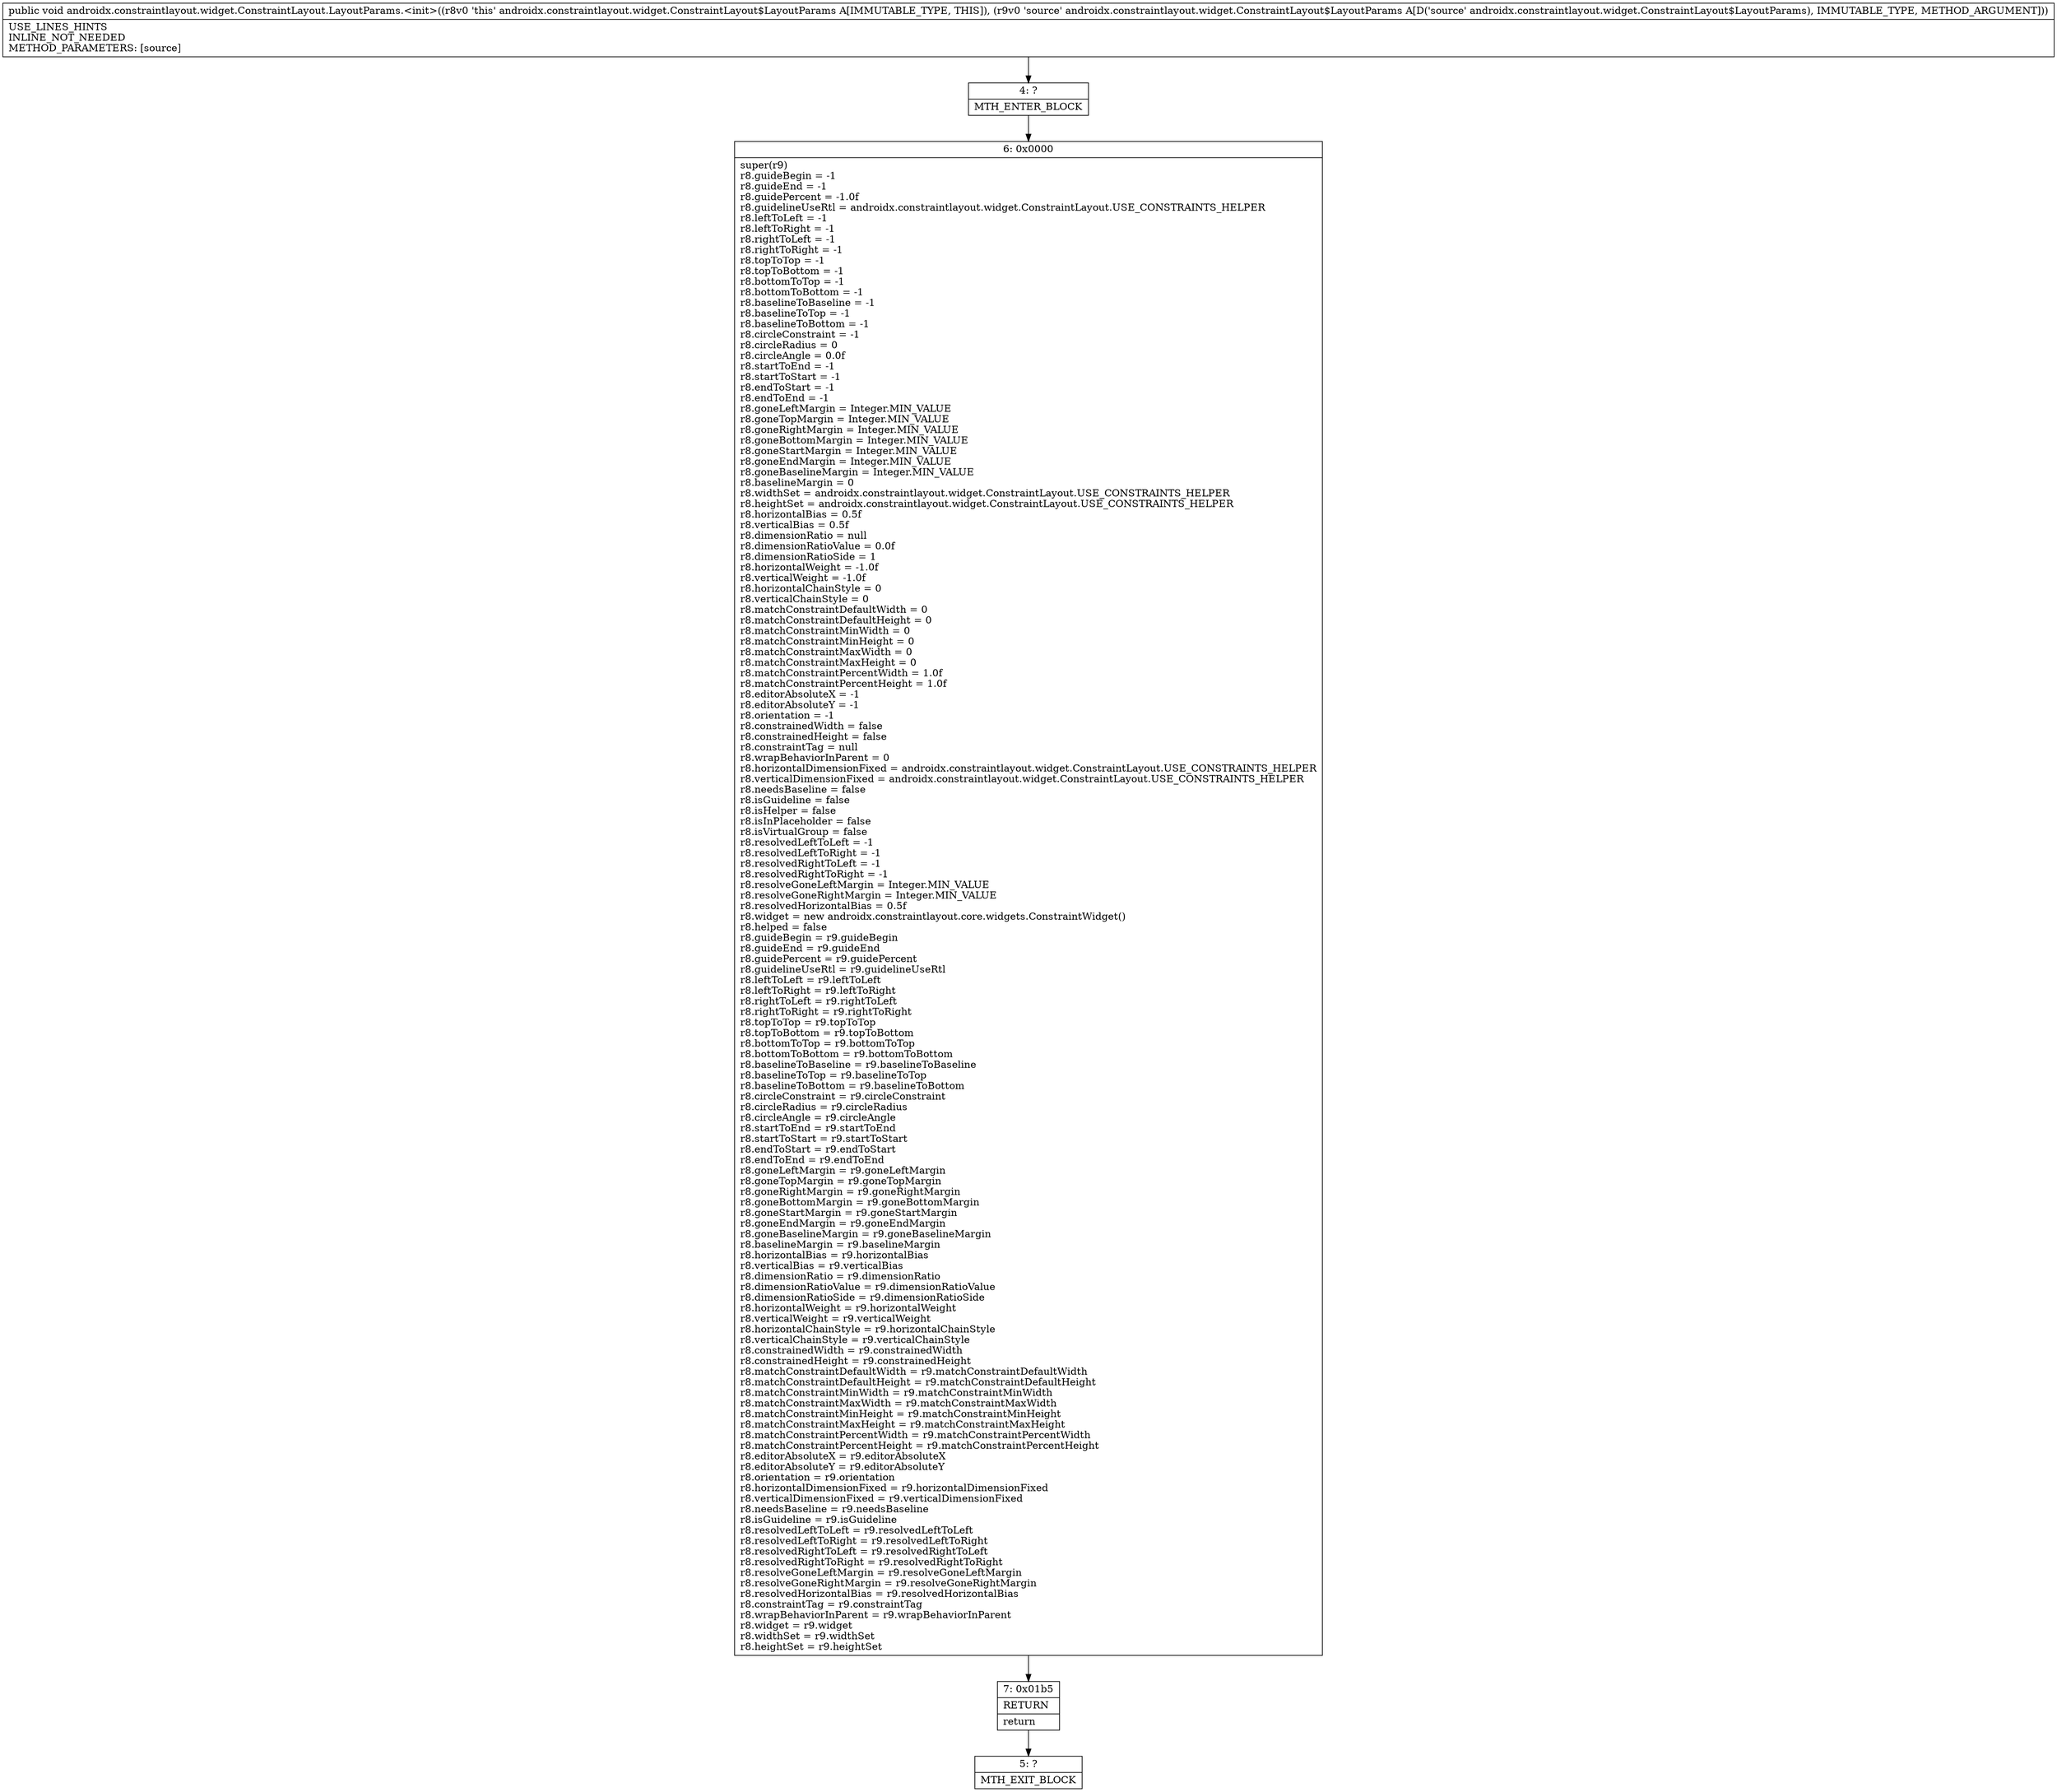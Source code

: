digraph "CFG forandroidx.constraintlayout.widget.ConstraintLayout.LayoutParams.\<init\>(Landroidx\/constraintlayout\/widget\/ConstraintLayout$LayoutParams;)V" {
Node_4 [shape=record,label="{4\:\ ?|MTH_ENTER_BLOCK\l}"];
Node_6 [shape=record,label="{6\:\ 0x0000|super(r9)\lr8.guideBegin = \-1\lr8.guideEnd = \-1\lr8.guidePercent = \-1.0f\lr8.guidelineUseRtl = androidx.constraintlayout.widget.ConstraintLayout.USE_CONSTRAINTS_HELPER\lr8.leftToLeft = \-1\lr8.leftToRight = \-1\lr8.rightToLeft = \-1\lr8.rightToRight = \-1\lr8.topToTop = \-1\lr8.topToBottom = \-1\lr8.bottomToTop = \-1\lr8.bottomToBottom = \-1\lr8.baselineToBaseline = \-1\lr8.baselineToTop = \-1\lr8.baselineToBottom = \-1\lr8.circleConstraint = \-1\lr8.circleRadius = 0\lr8.circleAngle = 0.0f\lr8.startToEnd = \-1\lr8.startToStart = \-1\lr8.endToStart = \-1\lr8.endToEnd = \-1\lr8.goneLeftMargin = Integer.MIN_VALUE\lr8.goneTopMargin = Integer.MIN_VALUE\lr8.goneRightMargin = Integer.MIN_VALUE\lr8.goneBottomMargin = Integer.MIN_VALUE\lr8.goneStartMargin = Integer.MIN_VALUE\lr8.goneEndMargin = Integer.MIN_VALUE\lr8.goneBaselineMargin = Integer.MIN_VALUE\lr8.baselineMargin = 0\lr8.widthSet = androidx.constraintlayout.widget.ConstraintLayout.USE_CONSTRAINTS_HELPER\lr8.heightSet = androidx.constraintlayout.widget.ConstraintLayout.USE_CONSTRAINTS_HELPER\lr8.horizontalBias = 0.5f\lr8.verticalBias = 0.5f\lr8.dimensionRatio = null\lr8.dimensionRatioValue = 0.0f\lr8.dimensionRatioSide = 1\lr8.horizontalWeight = \-1.0f\lr8.verticalWeight = \-1.0f\lr8.horizontalChainStyle = 0\lr8.verticalChainStyle = 0\lr8.matchConstraintDefaultWidth = 0\lr8.matchConstraintDefaultHeight = 0\lr8.matchConstraintMinWidth = 0\lr8.matchConstraintMinHeight = 0\lr8.matchConstraintMaxWidth = 0\lr8.matchConstraintMaxHeight = 0\lr8.matchConstraintPercentWidth = 1.0f\lr8.matchConstraintPercentHeight = 1.0f\lr8.editorAbsoluteX = \-1\lr8.editorAbsoluteY = \-1\lr8.orientation = \-1\lr8.constrainedWidth = false\lr8.constrainedHeight = false\lr8.constraintTag = null\lr8.wrapBehaviorInParent = 0\lr8.horizontalDimensionFixed = androidx.constraintlayout.widget.ConstraintLayout.USE_CONSTRAINTS_HELPER\lr8.verticalDimensionFixed = androidx.constraintlayout.widget.ConstraintLayout.USE_CONSTRAINTS_HELPER\lr8.needsBaseline = false\lr8.isGuideline = false\lr8.isHelper = false\lr8.isInPlaceholder = false\lr8.isVirtualGroup = false\lr8.resolvedLeftToLeft = \-1\lr8.resolvedLeftToRight = \-1\lr8.resolvedRightToLeft = \-1\lr8.resolvedRightToRight = \-1\lr8.resolveGoneLeftMargin = Integer.MIN_VALUE\lr8.resolveGoneRightMargin = Integer.MIN_VALUE\lr8.resolvedHorizontalBias = 0.5f\lr8.widget = new androidx.constraintlayout.core.widgets.ConstraintWidget()\lr8.helped = false\lr8.guideBegin = r9.guideBegin\lr8.guideEnd = r9.guideEnd\lr8.guidePercent = r9.guidePercent\lr8.guidelineUseRtl = r9.guidelineUseRtl\lr8.leftToLeft = r9.leftToLeft\lr8.leftToRight = r9.leftToRight\lr8.rightToLeft = r9.rightToLeft\lr8.rightToRight = r9.rightToRight\lr8.topToTop = r9.topToTop\lr8.topToBottom = r9.topToBottom\lr8.bottomToTop = r9.bottomToTop\lr8.bottomToBottom = r9.bottomToBottom\lr8.baselineToBaseline = r9.baselineToBaseline\lr8.baselineToTop = r9.baselineToTop\lr8.baselineToBottom = r9.baselineToBottom\lr8.circleConstraint = r9.circleConstraint\lr8.circleRadius = r9.circleRadius\lr8.circleAngle = r9.circleAngle\lr8.startToEnd = r9.startToEnd\lr8.startToStart = r9.startToStart\lr8.endToStart = r9.endToStart\lr8.endToEnd = r9.endToEnd\lr8.goneLeftMargin = r9.goneLeftMargin\lr8.goneTopMargin = r9.goneTopMargin\lr8.goneRightMargin = r9.goneRightMargin\lr8.goneBottomMargin = r9.goneBottomMargin\lr8.goneStartMargin = r9.goneStartMargin\lr8.goneEndMargin = r9.goneEndMargin\lr8.goneBaselineMargin = r9.goneBaselineMargin\lr8.baselineMargin = r9.baselineMargin\lr8.horizontalBias = r9.horizontalBias\lr8.verticalBias = r9.verticalBias\lr8.dimensionRatio = r9.dimensionRatio\lr8.dimensionRatioValue = r9.dimensionRatioValue\lr8.dimensionRatioSide = r9.dimensionRatioSide\lr8.horizontalWeight = r9.horizontalWeight\lr8.verticalWeight = r9.verticalWeight\lr8.horizontalChainStyle = r9.horizontalChainStyle\lr8.verticalChainStyle = r9.verticalChainStyle\lr8.constrainedWidth = r9.constrainedWidth\lr8.constrainedHeight = r9.constrainedHeight\lr8.matchConstraintDefaultWidth = r9.matchConstraintDefaultWidth\lr8.matchConstraintDefaultHeight = r9.matchConstraintDefaultHeight\lr8.matchConstraintMinWidth = r9.matchConstraintMinWidth\lr8.matchConstraintMaxWidth = r9.matchConstraintMaxWidth\lr8.matchConstraintMinHeight = r9.matchConstraintMinHeight\lr8.matchConstraintMaxHeight = r9.matchConstraintMaxHeight\lr8.matchConstraintPercentWidth = r9.matchConstraintPercentWidth\lr8.matchConstraintPercentHeight = r9.matchConstraintPercentHeight\lr8.editorAbsoluteX = r9.editorAbsoluteX\lr8.editorAbsoluteY = r9.editorAbsoluteY\lr8.orientation = r9.orientation\lr8.horizontalDimensionFixed = r9.horizontalDimensionFixed\lr8.verticalDimensionFixed = r9.verticalDimensionFixed\lr8.needsBaseline = r9.needsBaseline\lr8.isGuideline = r9.isGuideline\lr8.resolvedLeftToLeft = r9.resolvedLeftToLeft\lr8.resolvedLeftToRight = r9.resolvedLeftToRight\lr8.resolvedRightToLeft = r9.resolvedRightToLeft\lr8.resolvedRightToRight = r9.resolvedRightToRight\lr8.resolveGoneLeftMargin = r9.resolveGoneLeftMargin\lr8.resolveGoneRightMargin = r9.resolveGoneRightMargin\lr8.resolvedHorizontalBias = r9.resolvedHorizontalBias\lr8.constraintTag = r9.constraintTag\lr8.wrapBehaviorInParent = r9.wrapBehaviorInParent\lr8.widget = r9.widget\lr8.widthSet = r9.widthSet\lr8.heightSet = r9.heightSet\l}"];
Node_7 [shape=record,label="{7\:\ 0x01b5|RETURN\l|return\l}"];
Node_5 [shape=record,label="{5\:\ ?|MTH_EXIT_BLOCK\l}"];
MethodNode[shape=record,label="{public void androidx.constraintlayout.widget.ConstraintLayout.LayoutParams.\<init\>((r8v0 'this' androidx.constraintlayout.widget.ConstraintLayout$LayoutParams A[IMMUTABLE_TYPE, THIS]), (r9v0 'source' androidx.constraintlayout.widget.ConstraintLayout$LayoutParams A[D('source' androidx.constraintlayout.widget.ConstraintLayout$LayoutParams), IMMUTABLE_TYPE, METHOD_ARGUMENT]))  | USE_LINES_HINTS\lINLINE_NOT_NEEDED\lMETHOD_PARAMETERS: [source]\l}"];
MethodNode -> Node_4;Node_4 -> Node_6;
Node_6 -> Node_7;
Node_7 -> Node_5;
}

